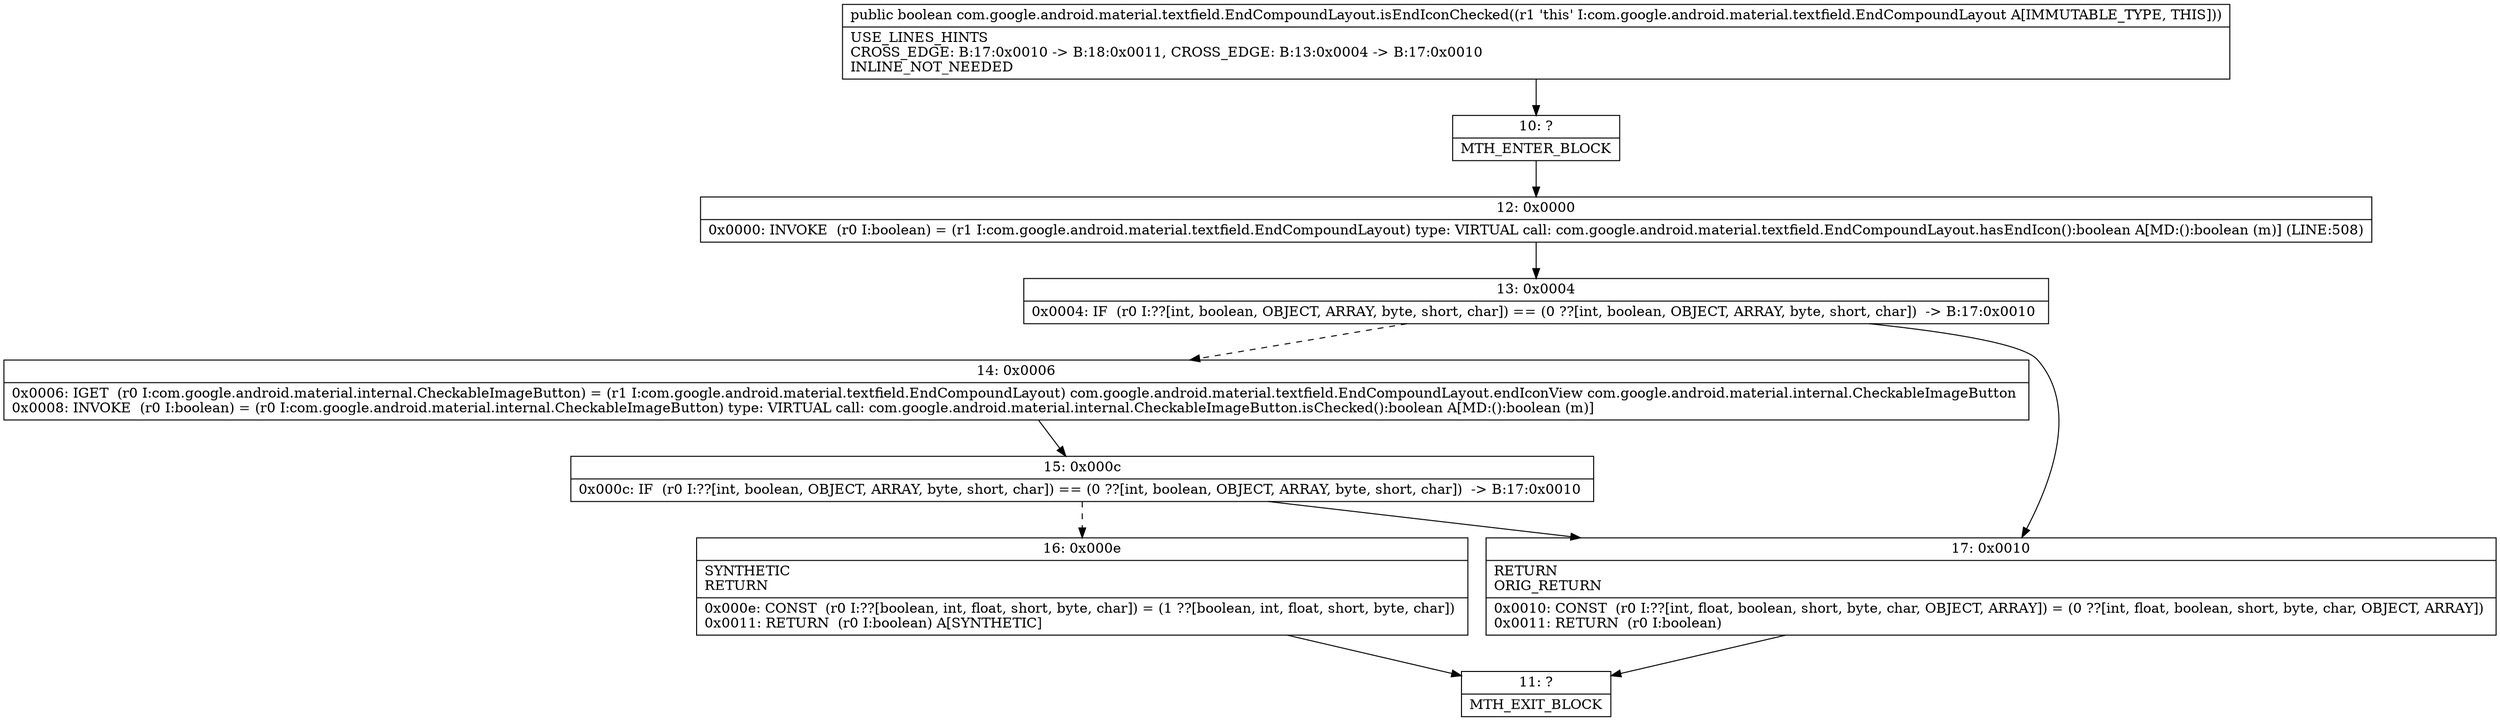 digraph "CFG forcom.google.android.material.textfield.EndCompoundLayout.isEndIconChecked()Z" {
Node_10 [shape=record,label="{10\:\ ?|MTH_ENTER_BLOCK\l}"];
Node_12 [shape=record,label="{12\:\ 0x0000|0x0000: INVOKE  (r0 I:boolean) = (r1 I:com.google.android.material.textfield.EndCompoundLayout) type: VIRTUAL call: com.google.android.material.textfield.EndCompoundLayout.hasEndIcon():boolean A[MD:():boolean (m)] (LINE:508)\l}"];
Node_13 [shape=record,label="{13\:\ 0x0004|0x0004: IF  (r0 I:??[int, boolean, OBJECT, ARRAY, byte, short, char]) == (0 ??[int, boolean, OBJECT, ARRAY, byte, short, char])  \-\> B:17:0x0010 \l}"];
Node_14 [shape=record,label="{14\:\ 0x0006|0x0006: IGET  (r0 I:com.google.android.material.internal.CheckableImageButton) = (r1 I:com.google.android.material.textfield.EndCompoundLayout) com.google.android.material.textfield.EndCompoundLayout.endIconView com.google.android.material.internal.CheckableImageButton \l0x0008: INVOKE  (r0 I:boolean) = (r0 I:com.google.android.material.internal.CheckableImageButton) type: VIRTUAL call: com.google.android.material.internal.CheckableImageButton.isChecked():boolean A[MD:():boolean (m)]\l}"];
Node_15 [shape=record,label="{15\:\ 0x000c|0x000c: IF  (r0 I:??[int, boolean, OBJECT, ARRAY, byte, short, char]) == (0 ??[int, boolean, OBJECT, ARRAY, byte, short, char])  \-\> B:17:0x0010 \l}"];
Node_16 [shape=record,label="{16\:\ 0x000e|SYNTHETIC\lRETURN\l|0x000e: CONST  (r0 I:??[boolean, int, float, short, byte, char]) = (1 ??[boolean, int, float, short, byte, char]) \l0x0011: RETURN  (r0 I:boolean) A[SYNTHETIC]\l}"];
Node_11 [shape=record,label="{11\:\ ?|MTH_EXIT_BLOCK\l}"];
Node_17 [shape=record,label="{17\:\ 0x0010|RETURN\lORIG_RETURN\l|0x0010: CONST  (r0 I:??[int, float, boolean, short, byte, char, OBJECT, ARRAY]) = (0 ??[int, float, boolean, short, byte, char, OBJECT, ARRAY]) \l0x0011: RETURN  (r0 I:boolean) \l}"];
MethodNode[shape=record,label="{public boolean com.google.android.material.textfield.EndCompoundLayout.isEndIconChecked((r1 'this' I:com.google.android.material.textfield.EndCompoundLayout A[IMMUTABLE_TYPE, THIS]))  | USE_LINES_HINTS\lCROSS_EDGE: B:17:0x0010 \-\> B:18:0x0011, CROSS_EDGE: B:13:0x0004 \-\> B:17:0x0010\lINLINE_NOT_NEEDED\l}"];
MethodNode -> Node_10;Node_10 -> Node_12;
Node_12 -> Node_13;
Node_13 -> Node_14[style=dashed];
Node_13 -> Node_17;
Node_14 -> Node_15;
Node_15 -> Node_16[style=dashed];
Node_15 -> Node_17;
Node_16 -> Node_11;
Node_17 -> Node_11;
}

